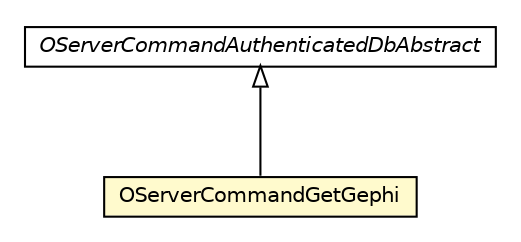 #!/usr/local/bin/dot
#
# Class diagram 
# Generated by UMLGraph version R5_6-24-gf6e263 (http://www.umlgraph.org/)
#

digraph G {
	edge [fontname="Helvetica",fontsize=10,labelfontname="Helvetica",labelfontsize=10];
	node [fontname="Helvetica",fontsize=10,shape=plaintext];
	nodesep=0.25;
	ranksep=0.5;
	// com.orientechnologies.orient.server.network.protocol.http.command.OServerCommandAuthenticatedDbAbstract
	c3749016 [label=<<table title="com.orientechnologies.orient.server.network.protocol.http.command.OServerCommandAuthenticatedDbAbstract" border="0" cellborder="1" cellspacing="0" cellpadding="2" port="p" href="../../../server/network/protocol/http/command/OServerCommandAuthenticatedDbAbstract.html">
		<tr><td><table border="0" cellspacing="0" cellpadding="1">
<tr><td align="center" balign="center"><font face="Helvetica-Oblique"> OServerCommandAuthenticatedDbAbstract </font></td></tr>
		</table></td></tr>
		</table>>, URL="../../../server/network/protocol/http/command/OServerCommandAuthenticatedDbAbstract.html", fontname="Helvetica", fontcolor="black", fontsize=10.0];
	// com.orientechnologies.orient.graph.server.command.OServerCommandGetGephi
	c3749120 [label=<<table title="com.orientechnologies.orient.graph.server.command.OServerCommandGetGephi" border="0" cellborder="1" cellspacing="0" cellpadding="2" port="p" bgcolor="lemonChiffon" href="./OServerCommandGetGephi.html">
		<tr><td><table border="0" cellspacing="0" cellpadding="1">
<tr><td align="center" balign="center"> OServerCommandGetGephi </td></tr>
		</table></td></tr>
		</table>>, URL="./OServerCommandGetGephi.html", fontname="Helvetica", fontcolor="black", fontsize=10.0];
	//com.orientechnologies.orient.graph.server.command.OServerCommandGetGephi extends com.orientechnologies.orient.server.network.protocol.http.command.OServerCommandAuthenticatedDbAbstract
	c3749016:p -> c3749120:p [dir=back,arrowtail=empty];
}

